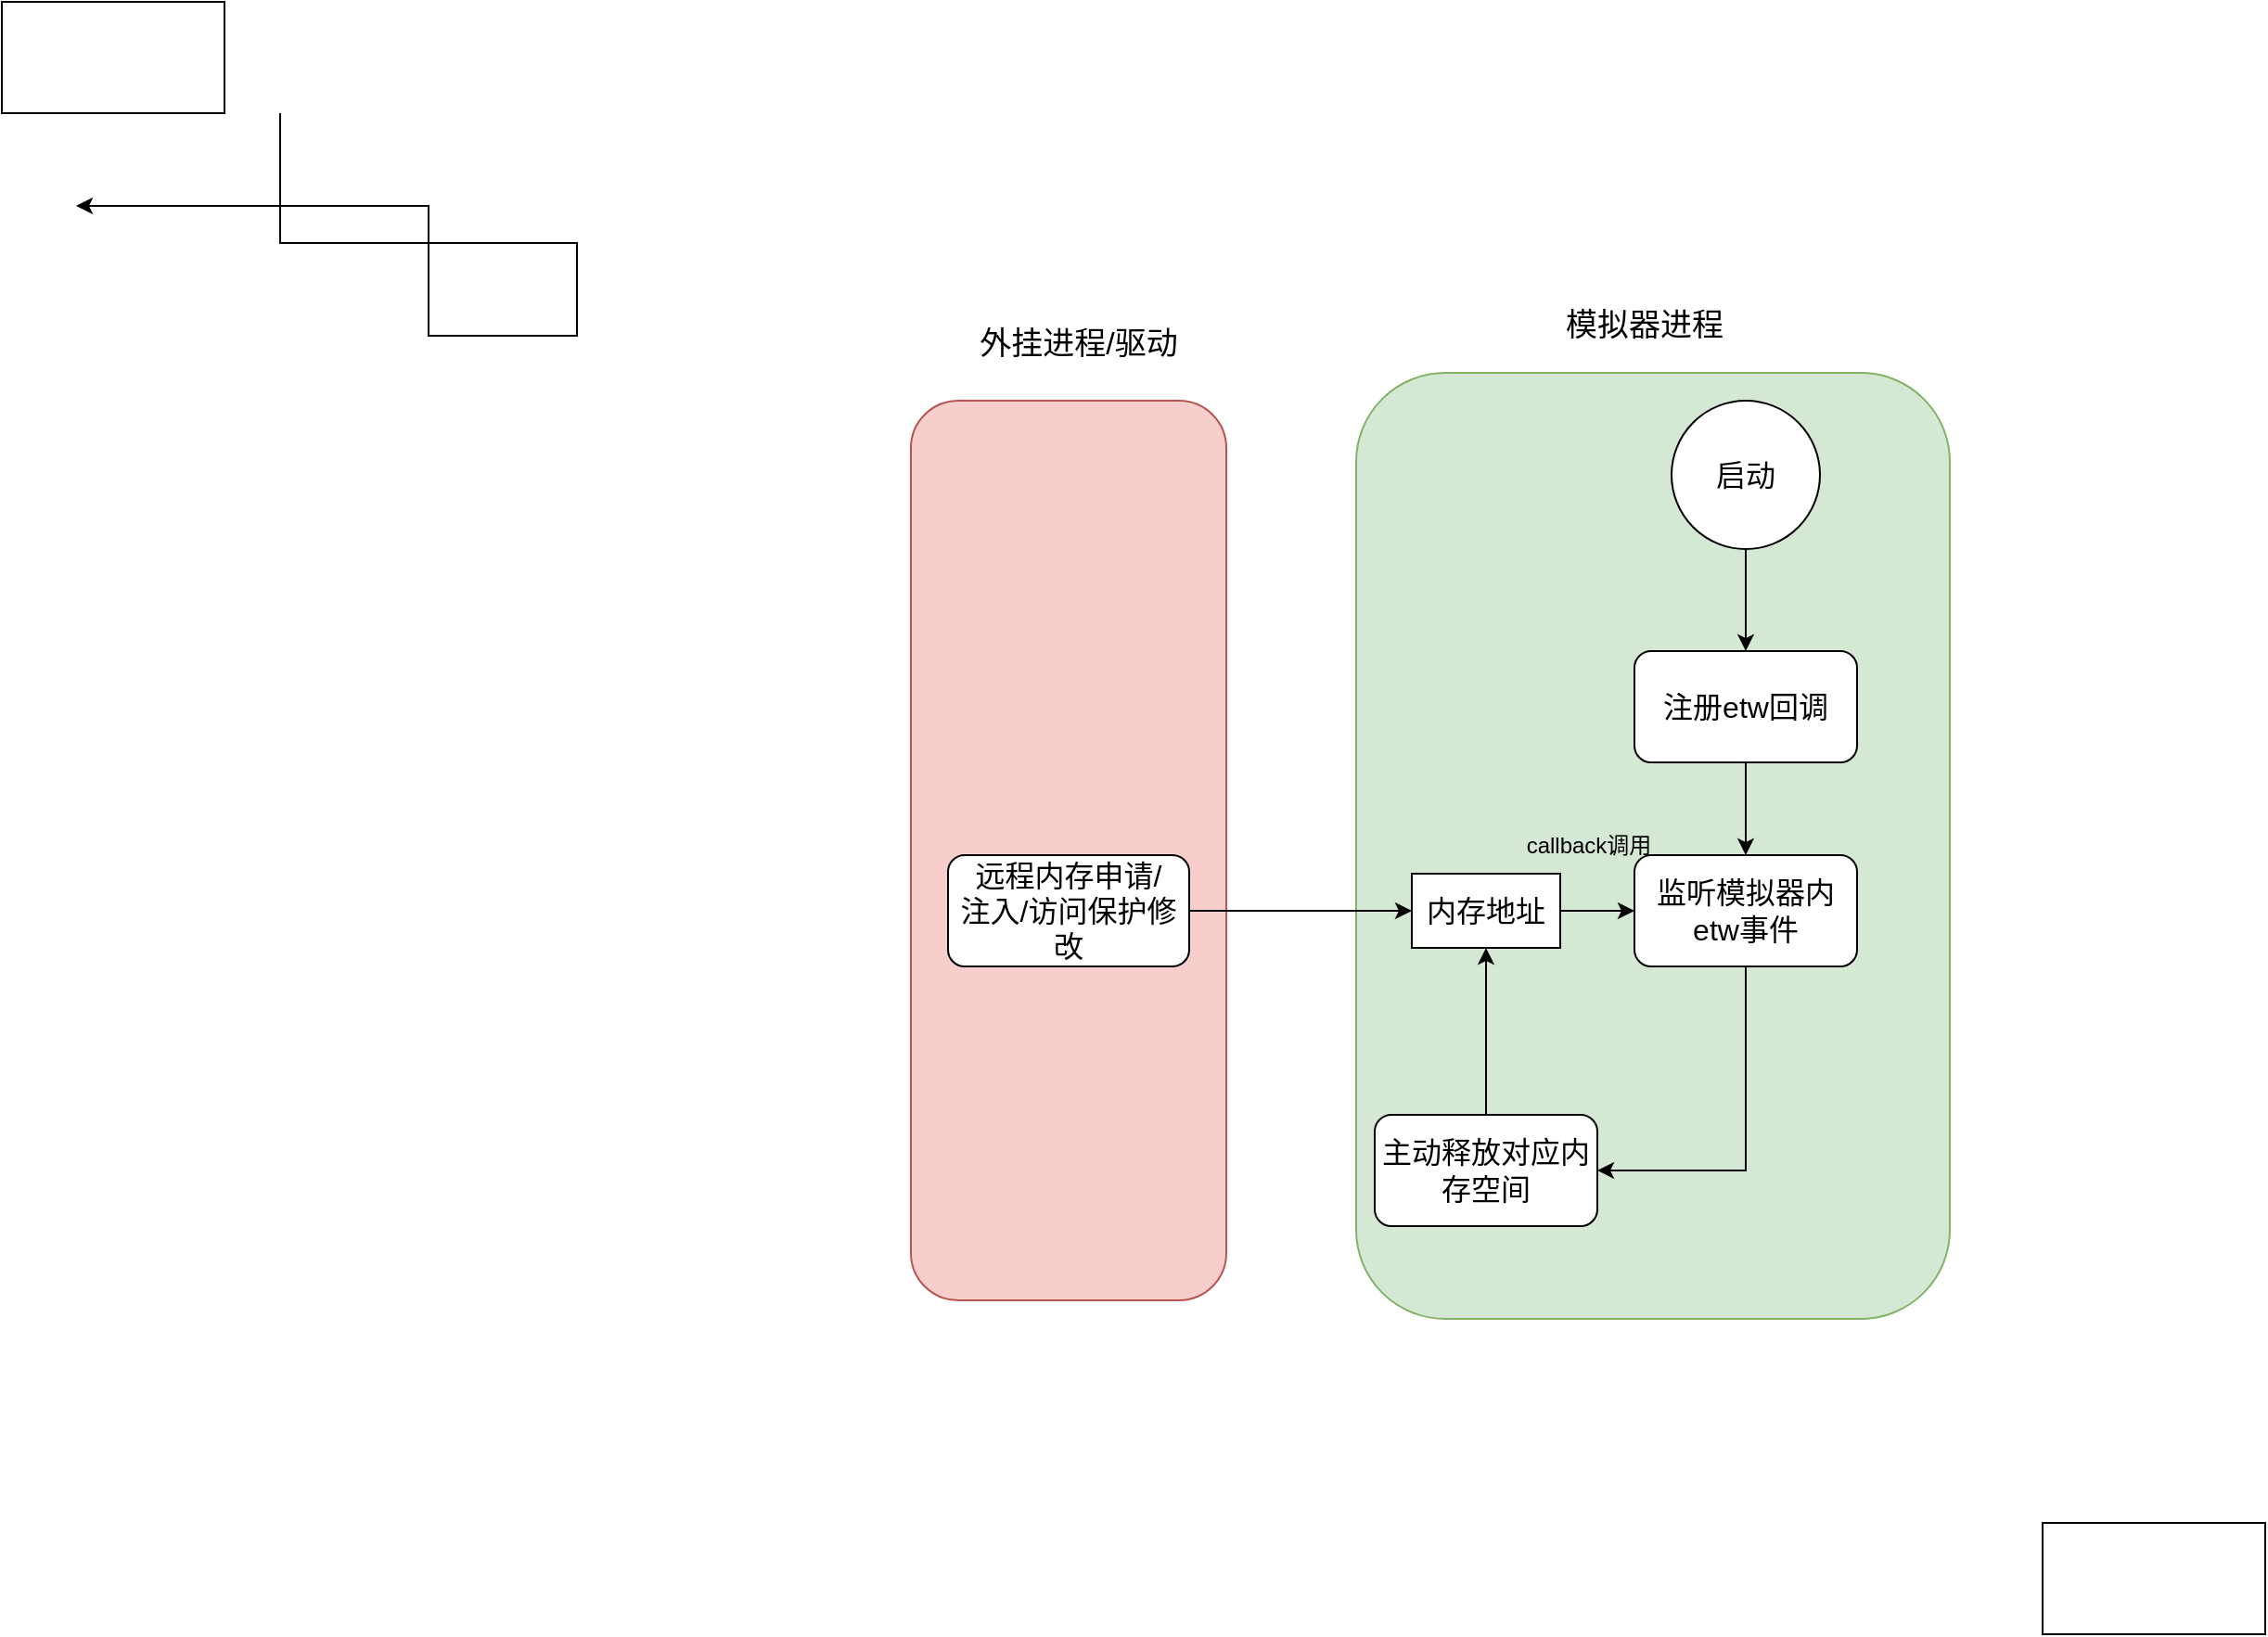 <mxfile version="27.2.0">
  <diagram name="第 1 页" id="IVoLAnSsjmoHZBqLm_kL">
    <mxGraphModel dx="2798" dy="1118" grid="1" gridSize="10" guides="1" tooltips="1" connect="1" arrows="1" fold="1" page="1" pageScale="1" pageWidth="827" pageHeight="1169" math="0" shadow="0">
      <root>
        <mxCell id="0" />
        <mxCell id="1" parent="0" />
        <mxCell id="LukmQ__puzyjG5yde1o3-6" value="" style="rounded=1;whiteSpace=wrap;html=1;fontSize=16;fillColor=#f8cecc;strokeColor=#b85450;" vertex="1" parent="1">
          <mxGeometry x="-30" y="405" width="170" height="485" as="geometry" />
        </mxCell>
        <mxCell id="LukmQ__puzyjG5yde1o3-26" value="" style="rounded=1;whiteSpace=wrap;html=1;fillColor=#d5e8d4;strokeColor=#82b366;" vertex="1" parent="1">
          <mxGeometry x="210" y="390" width="320" height="510" as="geometry" />
        </mxCell>
        <mxCell id="LukmQ__puzyjG5yde1o3-34" style="edgeStyle=orthogonalEdgeStyle;rounded=0;orthogonalLoop=1;jettySize=auto;html=1;exitX=0.5;exitY=1;exitDx=0;exitDy=0;entryX=1;entryY=0.5;entryDx=0;entryDy=0;" edge="1" parent="1" source="LukmQ__puzyjG5yde1o3-1" target="LukmQ__puzyjG5yde1o3-23">
          <mxGeometry relative="1" as="geometry" />
        </mxCell>
        <mxCell id="LukmQ__puzyjG5yde1o3-1" value="监听模拟器内etw事件" style="rounded=1;whiteSpace=wrap;html=1;fontSize=16;" vertex="1" parent="1">
          <mxGeometry x="360" y="650" width="120" height="60" as="geometry" />
        </mxCell>
        <mxCell id="LukmQ__puzyjG5yde1o3-5" value="" style="edgeStyle=orthogonalEdgeStyle;rounded=0;orthogonalLoop=1;jettySize=auto;html=1;fontSize=16;" edge="1" parent="1">
          <mxGeometry relative="1" as="geometry">
            <mxPoint x="-370" y="250" as="sourcePoint" />
            <mxPoint x="-480" y="300" as="targetPoint" />
            <Array as="points">
              <mxPoint x="-370" y="320" />
              <mxPoint x="-210" y="320" />
              <mxPoint x="-210" y="370" />
              <mxPoint x="-290" y="370" />
              <mxPoint x="-290" y="300" />
            </Array>
          </mxGeometry>
        </mxCell>
        <mxCell id="LukmQ__puzyjG5yde1o3-16" value="" style="edgeStyle=orthogonalEdgeStyle;rounded=0;orthogonalLoop=1;jettySize=auto;html=1;fontSize=16;" edge="1" parent="1" source="LukmQ__puzyjG5yde1o3-13" target="LukmQ__puzyjG5yde1o3-1">
          <mxGeometry relative="1" as="geometry" />
        </mxCell>
        <mxCell id="LukmQ__puzyjG5yde1o3-13" value="注册etw回调" style="rounded=1;whiteSpace=wrap;html=1;fontSize=16;" vertex="1" parent="1">
          <mxGeometry x="360" y="540" width="120" height="60" as="geometry" />
        </mxCell>
        <mxCell id="LukmQ__puzyjG5yde1o3-15" value="" style="edgeStyle=orthogonalEdgeStyle;rounded=0;orthogonalLoop=1;jettySize=auto;html=1;fontSize=16;" edge="1" parent="1" source="LukmQ__puzyjG5yde1o3-14" target="LukmQ__puzyjG5yde1o3-13">
          <mxGeometry relative="1" as="geometry" />
        </mxCell>
        <mxCell id="LukmQ__puzyjG5yde1o3-14" value="启动" style="ellipse;whiteSpace=wrap;html=1;aspect=fixed;fontSize=16;" vertex="1" parent="1">
          <mxGeometry x="380" y="405" width="80" height="80" as="geometry" />
        </mxCell>
        <mxCell id="LukmQ__puzyjG5yde1o3-32" value="" style="edgeStyle=orthogonalEdgeStyle;rounded=0;orthogonalLoop=1;jettySize=auto;html=1;" edge="1" parent="1" source="LukmQ__puzyjG5yde1o3-19" target="LukmQ__puzyjG5yde1o3-1">
          <mxGeometry relative="1" as="geometry" />
        </mxCell>
        <mxCell id="LukmQ__puzyjG5yde1o3-19" value="内存地址" style="rounded=0;whiteSpace=wrap;html=1;fontSize=16;" vertex="1" parent="1">
          <mxGeometry x="240" y="660" width="80" height="40" as="geometry" />
        </mxCell>
        <mxCell id="LukmQ__puzyjG5yde1o3-35" style="edgeStyle=orthogonalEdgeStyle;rounded=0;orthogonalLoop=1;jettySize=auto;html=1;exitX=0.5;exitY=0;exitDx=0;exitDy=0;" edge="1" parent="1" source="LukmQ__puzyjG5yde1o3-23" target="LukmQ__puzyjG5yde1o3-19">
          <mxGeometry relative="1" as="geometry" />
        </mxCell>
        <mxCell id="LukmQ__puzyjG5yde1o3-23" value="主动释放对应内存空间" style="rounded=1;whiteSpace=wrap;html=1;fontSize=16;" vertex="1" parent="1">
          <mxGeometry x="220" y="790" width="120" height="60" as="geometry" />
        </mxCell>
        <mxCell id="LukmQ__puzyjG5yde1o3-25" value="" style="rounded=0;whiteSpace=wrap;html=1;" vertex="1" parent="1">
          <mxGeometry x="580" y="1010" width="120" height="60" as="geometry" />
        </mxCell>
        <mxCell id="LukmQ__puzyjG5yde1o3-27" value="&lt;font style=&quot;font-size: 17px;&quot;&gt;模拟器进程&lt;/font&gt;" style="text;html=1;align=center;verticalAlign=middle;resizable=0;points=[];autosize=1;strokeColor=none;fillColor=none;" vertex="1" parent="1">
          <mxGeometry x="310" y="350" width="110" height="30" as="geometry" />
        </mxCell>
        <mxCell id="LukmQ__puzyjG5yde1o3-28" value="&lt;font style=&quot;font-size: 17px;&quot;&gt;外挂进程/驱动&lt;/font&gt;" style="text;html=1;align=center;verticalAlign=middle;resizable=0;points=[];autosize=1;strokeColor=none;fillColor=none;" vertex="1" parent="1">
          <mxGeometry x="-5" y="360" width="130" height="30" as="geometry" />
        </mxCell>
        <mxCell id="LukmQ__puzyjG5yde1o3-29" value="" style="rounded=0;whiteSpace=wrap;html=1;" vertex="1" parent="1">
          <mxGeometry x="-520" y="190" width="120" height="60" as="geometry" />
        </mxCell>
        <mxCell id="LukmQ__puzyjG5yde1o3-30" value="&lt;span style=&quot;font-size: 16px; text-wrap-mode: nowrap;&quot;&gt;远程内存申请/&lt;/span&gt;&lt;div style=&quot;font-size: 16px; text-wrap-mode: nowrap;&quot;&gt;注入/访问保护修改&lt;/div&gt;" style="rounded=1;whiteSpace=wrap;html=1;" vertex="1" parent="1">
          <mxGeometry x="-10" y="650" width="130" height="60" as="geometry" />
        </mxCell>
        <mxCell id="LukmQ__puzyjG5yde1o3-31" value="" style="edgeStyle=orthogonalEdgeStyle;rounded=0;orthogonalLoop=1;jettySize=auto;html=1;" edge="1" parent="1" source="LukmQ__puzyjG5yde1o3-30" target="LukmQ__puzyjG5yde1o3-19">
          <mxGeometry relative="1" as="geometry" />
        </mxCell>
        <mxCell id="LukmQ__puzyjG5yde1o3-33" value="callback调用" style="text;html=1;align=center;verticalAlign=middle;resizable=0;points=[];autosize=1;strokeColor=none;fillColor=none;" vertex="1" parent="1">
          <mxGeometry x="290" y="630" width="90" height="30" as="geometry" />
        </mxCell>
      </root>
    </mxGraphModel>
  </diagram>
</mxfile>
